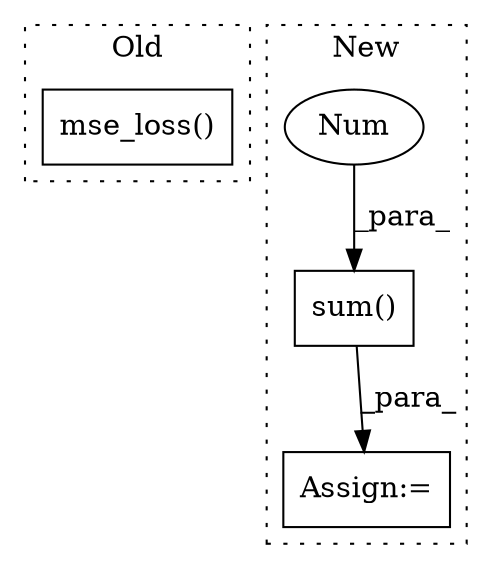 digraph G {
subgraph cluster0 {
1 [label="mse_loss()" a="75" s="2123,2171" l="11,1" shape="box"];
label = "Old";
style="dotted";
}
subgraph cluster1 {
2 [label="sum()" a="75" s="2213,2256" l="10,1" shape="box"];
3 [label="Assign:=" a="68" s="2210" l="3" shape="box"];
4 [label="Num" a="76" s="2254" l="2" shape="ellipse"];
label = "New";
style="dotted";
}
2 -> 3 [label="_para_"];
4 -> 2 [label="_para_"];
}